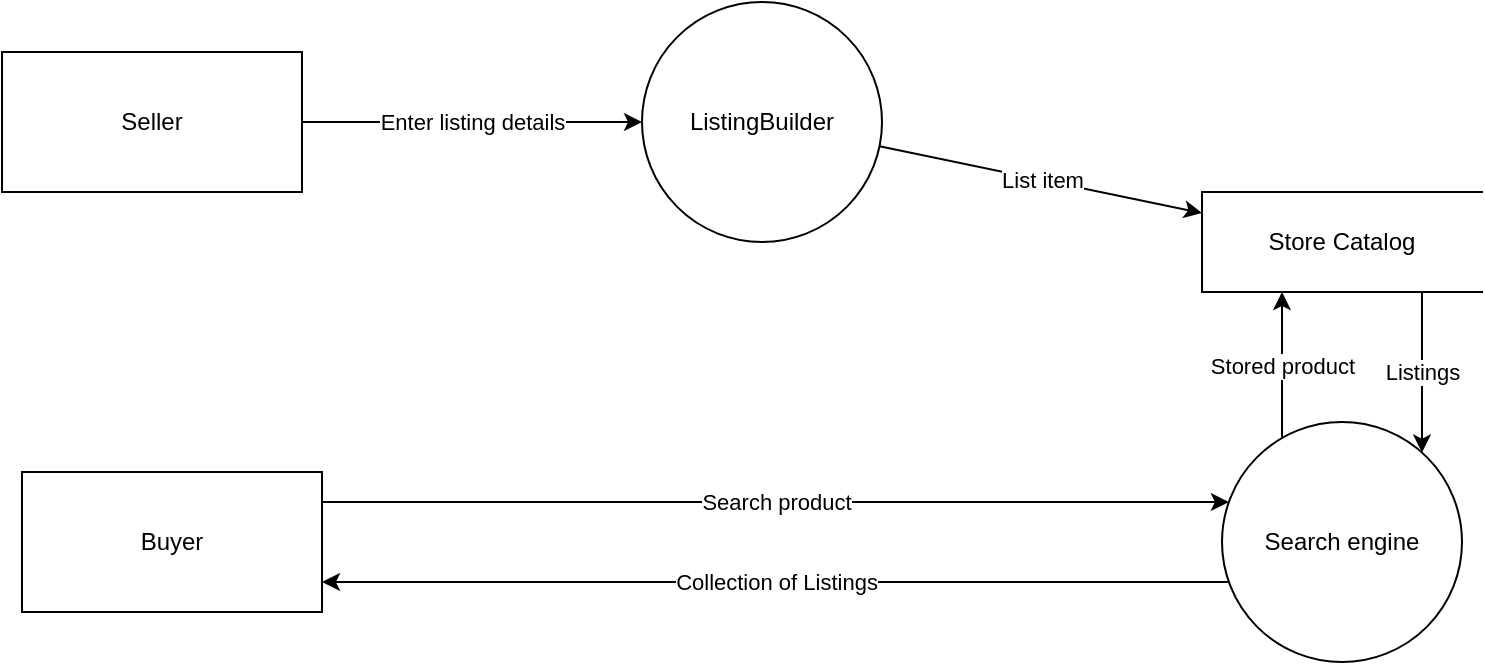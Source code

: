 <mxfile version="26.1.1">
  <diagram name="Page-1" id="Zl7UcjeNf5q_VIIeMTN1">
    <mxGraphModel dx="951" dy="815" grid="1" gridSize="10" guides="1" tooltips="1" connect="1" arrows="1" fold="1" page="1" pageScale="1" pageWidth="850" pageHeight="1100" math="0" shadow="0">
      <root>
        <mxCell id="0" />
        <mxCell id="1" parent="0" />
        <mxCell id="NaULAwTOLoqdBmpATjJY-12" value="Listings" style="edgeStyle=orthogonalEdgeStyle;rounded=0;orthogonalLoop=1;jettySize=auto;html=1;" edge="1" parent="1" source="NaULAwTOLoqdBmpATjJY-3" target="NaULAwTOLoqdBmpATjJY-9">
          <mxGeometry relative="1" as="geometry">
            <Array as="points">
              <mxPoint x="720" y="370" />
              <mxPoint x="720" y="370" />
            </Array>
          </mxGeometry>
        </mxCell>
        <mxCell id="NaULAwTOLoqdBmpATjJY-3" value="Store Catalog" style="html=1;dashed=0;whiteSpace=wrap;shape=partialRectangle;right=0;" vertex="1" parent="1">
          <mxGeometry x="610" y="305" width="140" height="50" as="geometry" />
        </mxCell>
        <mxCell id="NaULAwTOLoqdBmpATjJY-7" value="List item" style="rounded=0;orthogonalLoop=1;jettySize=auto;html=1;" edge="1" parent="1" source="NaULAwTOLoqdBmpATjJY-4" target="NaULAwTOLoqdBmpATjJY-3">
          <mxGeometry relative="1" as="geometry" />
        </mxCell>
        <mxCell id="NaULAwTOLoqdBmpATjJY-4" value="ListingBuilder" style="shape=ellipse;html=1;dashed=0;whiteSpace=wrap;perimeter=ellipsePerimeter;" vertex="1" parent="1">
          <mxGeometry x="330" y="210" width="120" height="120" as="geometry" />
        </mxCell>
        <mxCell id="NaULAwTOLoqdBmpATjJY-6" value="Enter listing details" style="rounded=0;orthogonalLoop=1;jettySize=auto;html=1;" edge="1" parent="1" source="NaULAwTOLoqdBmpATjJY-5" target="NaULAwTOLoqdBmpATjJY-4">
          <mxGeometry relative="1" as="geometry" />
        </mxCell>
        <mxCell id="NaULAwTOLoqdBmpATjJY-5" value="Seller" style="html=1;dashed=0;whiteSpace=wrap;" vertex="1" parent="1">
          <mxGeometry x="10" y="235" width="150" height="70" as="geometry" />
        </mxCell>
        <mxCell id="NaULAwTOLoqdBmpATjJY-10" value="Search product" style="edgeStyle=orthogonalEdgeStyle;rounded=0;orthogonalLoop=1;jettySize=auto;html=1;" edge="1" parent="1" source="NaULAwTOLoqdBmpATjJY-8" target="NaULAwTOLoqdBmpATjJY-9">
          <mxGeometry relative="1" as="geometry">
            <Array as="points">
              <mxPoint x="500" y="460" />
              <mxPoint x="500" y="460" />
            </Array>
          </mxGeometry>
        </mxCell>
        <mxCell id="NaULAwTOLoqdBmpATjJY-8" value="Buyer" style="html=1;dashed=0;whiteSpace=wrap;" vertex="1" parent="1">
          <mxGeometry x="20" y="445" width="150" height="70" as="geometry" />
        </mxCell>
        <mxCell id="NaULAwTOLoqdBmpATjJY-11" value="Stored product" style="rounded=0;orthogonalLoop=1;jettySize=auto;html=1;edgeStyle=orthogonalEdgeStyle;" edge="1" parent="1" source="NaULAwTOLoqdBmpATjJY-9" target="NaULAwTOLoqdBmpATjJY-3">
          <mxGeometry relative="1" as="geometry">
            <Array as="points">
              <mxPoint x="650" y="410" />
              <mxPoint x="650" y="410" />
            </Array>
          </mxGeometry>
        </mxCell>
        <mxCell id="NaULAwTOLoqdBmpATjJY-13" value="Collection of Listings" style="edgeStyle=orthogonalEdgeStyle;rounded=0;orthogonalLoop=1;jettySize=auto;html=1;" edge="1" parent="1" source="NaULAwTOLoqdBmpATjJY-9" target="NaULAwTOLoqdBmpATjJY-8">
          <mxGeometry relative="1" as="geometry">
            <Array as="points">
              <mxPoint x="510" y="500" />
              <mxPoint x="510" y="500" />
            </Array>
          </mxGeometry>
        </mxCell>
        <mxCell id="NaULAwTOLoqdBmpATjJY-9" value="Search engine" style="shape=ellipse;html=1;dashed=0;whiteSpace=wrap;perimeter=ellipsePerimeter;" vertex="1" parent="1">
          <mxGeometry x="620" y="420" width="120" height="120" as="geometry" />
        </mxCell>
      </root>
    </mxGraphModel>
  </diagram>
</mxfile>

